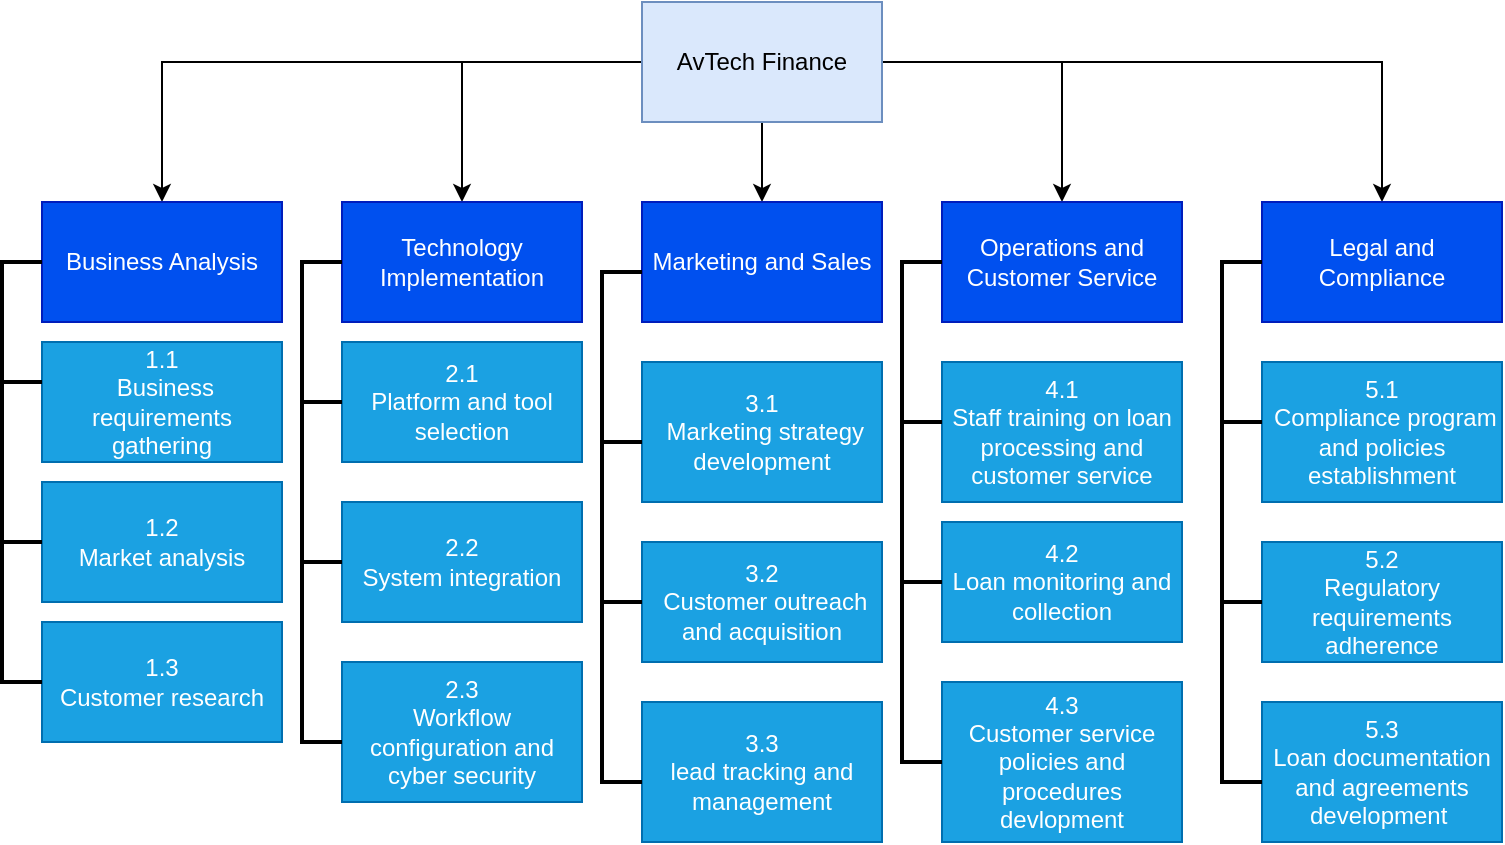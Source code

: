 <mxfile version="20.8.23" type="github">
  <diagram name="Page-1" id="bXj3Bbf0HL6mkCAVgVnc">
    <mxGraphModel dx="1050" dy="645" grid="1" gridSize="10" guides="1" tooltips="1" connect="1" arrows="1" fold="1" page="1" pageScale="1" pageWidth="850" pageHeight="1100" math="0" shadow="0">
      <root>
        <mxCell id="0" />
        <mxCell id="1" parent="0" />
        <mxCell id="yKze-RVAeE0_kNcAVgIY-25" value="" style="edgeStyle=orthogonalEdgeStyle;rounded=0;orthogonalLoop=1;jettySize=auto;html=1;" parent="1" source="yKze-RVAeE0_kNcAVgIY-1" target="yKze-RVAeE0_kNcAVgIY-4" edge="1">
          <mxGeometry relative="1" as="geometry" />
        </mxCell>
        <mxCell id="yKze-RVAeE0_kNcAVgIY-30" style="edgeStyle=orthogonalEdgeStyle;rounded=0;orthogonalLoop=1;jettySize=auto;html=1;" parent="1" source="yKze-RVAeE0_kNcAVgIY-1" target="yKze-RVAeE0_kNcAVgIY-5" edge="1">
          <mxGeometry relative="1" as="geometry" />
        </mxCell>
        <mxCell id="yKze-RVAeE0_kNcAVgIY-31" style="edgeStyle=orthogonalEdgeStyle;rounded=0;orthogonalLoop=1;jettySize=auto;html=1;entryX=0.5;entryY=0;entryDx=0;entryDy=0;" parent="1" source="yKze-RVAeE0_kNcAVgIY-1" target="yKze-RVAeE0_kNcAVgIY-6" edge="1">
          <mxGeometry relative="1" as="geometry" />
        </mxCell>
        <mxCell id="yKze-RVAeE0_kNcAVgIY-32" style="edgeStyle=orthogonalEdgeStyle;rounded=0;orthogonalLoop=1;jettySize=auto;html=1;" parent="1" source="yKze-RVAeE0_kNcAVgIY-1" target="yKze-RVAeE0_kNcAVgIY-3" edge="1">
          <mxGeometry relative="1" as="geometry" />
        </mxCell>
        <mxCell id="yKze-RVAeE0_kNcAVgIY-33" style="edgeStyle=orthogonalEdgeStyle;rounded=0;orthogonalLoop=1;jettySize=auto;html=1;entryX=0.5;entryY=0;entryDx=0;entryDy=0;" parent="1" source="yKze-RVAeE0_kNcAVgIY-1" target="yKze-RVAeE0_kNcAVgIY-2" edge="1">
          <mxGeometry relative="1" as="geometry">
            <mxPoint x="90" y="160" as="targetPoint" />
          </mxGeometry>
        </mxCell>
        <mxCell id="yKze-RVAeE0_kNcAVgIY-1" value="AvTech Finance" style="rounded=0;whiteSpace=wrap;html=1;fillColor=#dae8fc;strokeColor=#6c8ebf;" parent="1" vertex="1">
          <mxGeometry x="370" y="60" width="120" height="60" as="geometry" />
        </mxCell>
        <mxCell id="yKze-RVAeE0_kNcAVgIY-2" value="Business Analysis" style="whiteSpace=wrap;html=1;fillColor=#0050ef;fontColor=#ffffff;strokeColor=#001DBC;" parent="1" vertex="1">
          <mxGeometry x="70" y="160" width="120" height="60" as="geometry" />
        </mxCell>
        <mxCell id="yKze-RVAeE0_kNcAVgIY-3" value="Technology Implementation" style="whiteSpace=wrap;html=1;fillColor=#0050ef;fontColor=#ffffff;strokeColor=#001DBC;" parent="1" vertex="1">
          <mxGeometry x="220" y="160" width="120" height="60" as="geometry" />
        </mxCell>
        <mxCell id="yKze-RVAeE0_kNcAVgIY-4" value="Marketing and Sales" style="whiteSpace=wrap;html=1;fillColor=#0050ef;fontColor=#ffffff;strokeColor=#001DBC;" parent="1" vertex="1">
          <mxGeometry x="370" y="160" width="120" height="60" as="geometry" />
        </mxCell>
        <mxCell id="yKze-RVAeE0_kNcAVgIY-5" value="Operations and Customer Service" style="whiteSpace=wrap;html=1;fillColor=#0050ef;fontColor=#ffffff;strokeColor=#001DBC;" parent="1" vertex="1">
          <mxGeometry x="520" y="160" width="120" height="60" as="geometry" />
        </mxCell>
        <mxCell id="yKze-RVAeE0_kNcAVgIY-6" value="Legal and Compliance" style="whiteSpace=wrap;html=1;fillColor=#0050ef;fontColor=#ffffff;strokeColor=#001DBC;" parent="1" vertex="1">
          <mxGeometry x="680" y="160" width="120" height="60" as="geometry" />
        </mxCell>
        <mxCell id="yKze-RVAeE0_kNcAVgIY-7" value="5.1&lt;br&gt;&amp;nbsp;Compliance program and policies establishment" style="whiteSpace=wrap;html=1;fillColor=#1ba1e2;fontColor=#ffffff;strokeColor=#006EAF;" parent="1" vertex="1">
          <mxGeometry x="680" y="240" width="120" height="70" as="geometry" />
        </mxCell>
        <mxCell id="yKze-RVAeE0_kNcAVgIY-8" value="5.2 &lt;br&gt;Regulatory requirements adherence" style="whiteSpace=wrap;html=1;fillColor=#1ba1e2;fontColor=#ffffff;strokeColor=#006EAF;" parent="1" vertex="1">
          <mxGeometry x="680" y="330" width="120" height="60" as="geometry" />
        </mxCell>
        <mxCell id="yKze-RVAeE0_kNcAVgIY-9" value="5.3 &lt;br&gt;Loan documentation and agreements development&amp;nbsp;" style="whiteSpace=wrap;html=1;fillColor=#1ba1e2;fontColor=#ffffff;strokeColor=#006EAF;" parent="1" vertex="1">
          <mxGeometry x="680" y="410" width="120" height="70" as="geometry" />
        </mxCell>
        <mxCell id="yKze-RVAeE0_kNcAVgIY-10" value="4.1&lt;br&gt;Staff training on loan processing and customer service" style="whiteSpace=wrap;html=1;fillColor=#1ba1e2;fontColor=#ffffff;strokeColor=#006EAF;" parent="1" vertex="1">
          <mxGeometry x="520" y="240" width="120" height="70" as="geometry" />
        </mxCell>
        <mxCell id="yKze-RVAeE0_kNcAVgIY-12" value="4.2&lt;br&gt;Loan monitoring and collection" style="whiteSpace=wrap;html=1;fillColor=#1ba1e2;fontColor=#ffffff;strokeColor=#006EAF;" parent="1" vertex="1">
          <mxGeometry x="520" y="320" width="120" height="60" as="geometry" />
        </mxCell>
        <mxCell id="yKze-RVAeE0_kNcAVgIY-14" value="4.3&lt;br&gt;Customer service policies and procedures devlopment" style="whiteSpace=wrap;html=1;fillColor=#1ba1e2;fontColor=#ffffff;strokeColor=#006EAF;" parent="1" vertex="1">
          <mxGeometry x="520" y="400" width="120" height="80" as="geometry" />
        </mxCell>
        <mxCell id="yKze-RVAeE0_kNcAVgIY-15" value="3.1&lt;br&gt;&amp;nbsp;Marketing strategy development" style="whiteSpace=wrap;html=1;fillColor=#1ba1e2;fontColor=#ffffff;strokeColor=#006EAF;" parent="1" vertex="1">
          <mxGeometry x="370" y="240" width="120" height="70" as="geometry" />
        </mxCell>
        <mxCell id="yKze-RVAeE0_kNcAVgIY-16" value="3.2&lt;br&gt;&amp;nbsp;Customer outreach and acquisition" style="whiteSpace=wrap;html=1;fillColor=#1ba1e2;fontColor=#ffffff;strokeColor=#006EAF;" parent="1" vertex="1">
          <mxGeometry x="370" y="330" width="120" height="60" as="geometry" />
        </mxCell>
        <mxCell id="yKze-RVAeE0_kNcAVgIY-17" value="3.3&lt;br&gt;lead tracking and management" style="whiteSpace=wrap;html=1;fillColor=#1ba1e2;fontColor=#ffffff;strokeColor=#006EAF;" parent="1" vertex="1">
          <mxGeometry x="370" y="410" width="120" height="70" as="geometry" />
        </mxCell>
        <mxCell id="yKze-RVAeE0_kNcAVgIY-18" value="2.1&lt;br&gt;Platform and tool selection" style="whiteSpace=wrap;html=1;fillColor=#1ba1e2;fontColor=#ffffff;strokeColor=#006EAF;" parent="1" vertex="1">
          <mxGeometry x="220" y="230" width="120" height="60" as="geometry" />
        </mxCell>
        <mxCell id="yKze-RVAeE0_kNcAVgIY-19" value="2.2 &lt;br&gt;System integration" style="whiteSpace=wrap;html=1;fillColor=#1ba1e2;fontColor=#ffffff;strokeColor=#006EAF;" parent="1" vertex="1">
          <mxGeometry x="220" y="310" width="120" height="60" as="geometry" />
        </mxCell>
        <mxCell id="yKze-RVAeE0_kNcAVgIY-20" value="2.3 &lt;br&gt;Workflow configuration and cyber security" style="whiteSpace=wrap;html=1;fillColor=#1ba1e2;fontColor=#ffffff;strokeColor=#006EAF;" parent="1" vertex="1">
          <mxGeometry x="220" y="390" width="120" height="70" as="geometry" />
        </mxCell>
        <mxCell id="yKze-RVAeE0_kNcAVgIY-21" value="1.1&lt;br&gt;&amp;nbsp;Business requirements gathering" style="whiteSpace=wrap;html=1;fillColor=#1ba1e2;fontColor=#ffffff;strokeColor=#006EAF;" parent="1" vertex="1">
          <mxGeometry x="70" y="230" width="120" height="60" as="geometry" />
        </mxCell>
        <mxCell id="yKze-RVAeE0_kNcAVgIY-22" value="1.2 &lt;br&gt;Market analysis" style="whiteSpace=wrap;html=1;fillColor=#1ba1e2;fontColor=#ffffff;strokeColor=#006EAF;" parent="1" vertex="1">
          <mxGeometry x="70" y="300" width="120" height="60" as="geometry" />
        </mxCell>
        <mxCell id="yKze-RVAeE0_kNcAVgIY-23" value="1.3 &lt;br&gt;Customer research" style="whiteSpace=wrap;html=1;fillColor=#1ba1e2;fontColor=#ffffff;strokeColor=#006EAF;" parent="1" vertex="1">
          <mxGeometry x="70" y="370" width="120" height="60" as="geometry" />
        </mxCell>
        <mxCell id="g31mylocPvdE1S5H3Zu6-7" value="" style="strokeWidth=2;html=1;shape=mxgraph.flowchart.annotation_1;align=left;pointerEvents=1;" vertex="1" parent="1">
          <mxGeometry x="50" y="190" width="20" height="60" as="geometry" />
        </mxCell>
        <mxCell id="g31mylocPvdE1S5H3Zu6-8" value="" style="strokeWidth=2;html=1;shape=mxgraph.flowchart.annotation_1;align=left;pointerEvents=1;" vertex="1" parent="1">
          <mxGeometry x="50" y="250" width="20" height="80" as="geometry" />
        </mxCell>
        <mxCell id="g31mylocPvdE1S5H3Zu6-10" value="" style="strokeWidth=2;html=1;shape=mxgraph.flowchart.annotation_1;align=left;pointerEvents=1;" vertex="1" parent="1">
          <mxGeometry x="50" y="330" width="20" height="70" as="geometry" />
        </mxCell>
        <mxCell id="g31mylocPvdE1S5H3Zu6-11" value="" style="strokeWidth=2;html=1;shape=mxgraph.flowchart.annotation_1;align=left;pointerEvents=1;" vertex="1" parent="1">
          <mxGeometry x="200" y="190" width="20" height="70" as="geometry" />
        </mxCell>
        <mxCell id="g31mylocPvdE1S5H3Zu6-12" value="" style="strokeWidth=2;html=1;shape=mxgraph.flowchart.annotation_1;align=left;pointerEvents=1;" vertex="1" parent="1">
          <mxGeometry x="200" y="260" width="20" height="80" as="geometry" />
        </mxCell>
        <mxCell id="g31mylocPvdE1S5H3Zu6-13" value="" style="strokeWidth=2;html=1;shape=mxgraph.flowchart.annotation_1;align=left;pointerEvents=1;" vertex="1" parent="1">
          <mxGeometry x="200" y="340" width="20" height="90" as="geometry" />
        </mxCell>
        <mxCell id="g31mylocPvdE1S5H3Zu6-14" value="" style="strokeWidth=2;html=1;shape=mxgraph.flowchart.annotation_1;align=left;pointerEvents=1;" vertex="1" parent="1">
          <mxGeometry x="350" y="195" width="20" height="85" as="geometry" />
        </mxCell>
        <mxCell id="g31mylocPvdE1S5H3Zu6-15" value="" style="strokeWidth=2;html=1;shape=mxgraph.flowchart.annotation_1;align=left;pointerEvents=1;" vertex="1" parent="1">
          <mxGeometry x="350" y="280" width="20" height="80" as="geometry" />
        </mxCell>
        <mxCell id="g31mylocPvdE1S5H3Zu6-16" value="" style="strokeWidth=2;html=1;shape=mxgraph.flowchart.annotation_1;align=left;pointerEvents=1;" vertex="1" parent="1">
          <mxGeometry x="350" y="360" width="20" height="90" as="geometry" />
        </mxCell>
        <mxCell id="g31mylocPvdE1S5H3Zu6-17" value="" style="strokeWidth=2;html=1;shape=mxgraph.flowchart.annotation_1;align=left;pointerEvents=1;" vertex="1" parent="1">
          <mxGeometry x="500" y="190" width="20" height="80" as="geometry" />
        </mxCell>
        <mxCell id="g31mylocPvdE1S5H3Zu6-19" value="" style="strokeWidth=2;html=1;shape=mxgraph.flowchart.annotation_1;align=left;pointerEvents=1;" vertex="1" parent="1">
          <mxGeometry x="500" y="270" width="20" height="80" as="geometry" />
        </mxCell>
        <mxCell id="g31mylocPvdE1S5H3Zu6-20" value="" style="strokeWidth=2;html=1;shape=mxgraph.flowchart.annotation_1;align=left;pointerEvents=1;" vertex="1" parent="1">
          <mxGeometry x="660" y="190" width="20" height="80" as="geometry" />
        </mxCell>
        <mxCell id="g31mylocPvdE1S5H3Zu6-22" value="" style="strokeWidth=2;html=1;shape=mxgraph.flowchart.annotation_1;align=left;pointerEvents=1;" vertex="1" parent="1">
          <mxGeometry x="500" y="350" width="20" height="90" as="geometry" />
        </mxCell>
        <mxCell id="g31mylocPvdE1S5H3Zu6-23" value="" style="strokeWidth=2;html=1;shape=mxgraph.flowchart.annotation_1;align=left;pointerEvents=1;" vertex="1" parent="1">
          <mxGeometry x="660" y="270" width="20" height="90" as="geometry" />
        </mxCell>
        <mxCell id="g31mylocPvdE1S5H3Zu6-24" value="" style="strokeWidth=2;html=1;shape=mxgraph.flowchart.annotation_1;align=left;pointerEvents=1;" vertex="1" parent="1">
          <mxGeometry x="660" y="360" width="20" height="90" as="geometry" />
        </mxCell>
      </root>
    </mxGraphModel>
  </diagram>
</mxfile>

